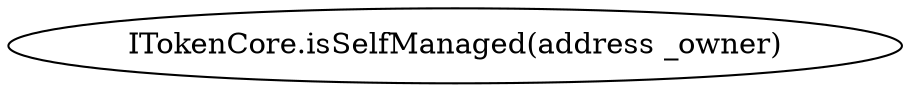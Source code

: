 digraph "" {
	graph [bb="0,0,369.58,36"];
	node [label="\N"];
	"ITokenCore.isSelfManaged(address _owner)"	 [height=0.5,
		pos="184.79,18",
		width=5.133];
}
digraph "" {
	graph [bb="0,0,369.58,36"];
	node [label="\N"];
	"ITokenCore.isSelfManaged(address _owner)"	 [height=0.5,
		pos="184.79,18",
		width=5.133];
}
digraph "" {
	graph [bb="0,0,369.58,36"];
	node [label="\N"];
	"ITokenCore.isSelfManaged(address _owner)"	 [height=0.5,
		pos="184.79,18",
		width=5.133];
}
digraph "" {
	graph [bb="0,0,369.58,36"];
	node [label="\N"];
	"ITokenCore.isSelfManaged(address _owner)"	 [height=0.5,
		pos="184.79,18",
		width=5.133];
}
digraph "" {
	graph [bb="0,0,369.58,36"];
	node [label="\N"];
	"ITokenCore.isSelfManaged(address _owner)"	 [height=0.5,
		pos="184.79,18",
		width=5.133];
}
